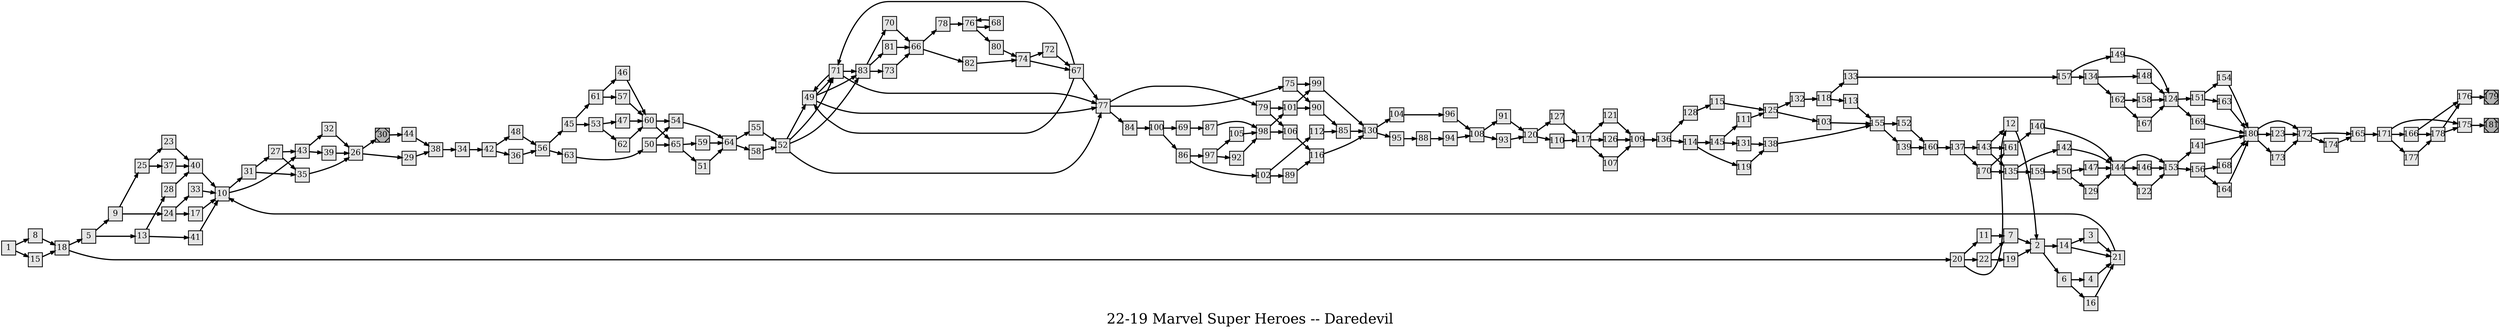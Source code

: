 digraph g{
  graph [ label="22-19 Marvel Super Heroes -- Daredevil" rankdir=LR, ordering=out, fontsize=36, nodesep="0.35", ranksep="0.45"];
  node  [shape=rect, penwidth=2, fontsize=20, style=filled, fillcolor=grey90, margin="0,0", labelfloat=true, regular=true, fixedsize=true];
  edge  [labelfloat=true, penwidth=3, fontsize=12];
  1 -> 8;
  1 -> 15;
  2 -> 14;
  2 -> 6;
  3 -> 21;
  4 -> 21;
  5 -> 9;
  5 -> 13;
  6 -> 4;
  6 -> 16;
  7 -> 2;
  8 -> 18;
  9 -> 25;
  9 -> 24;
  10 -> 31;
  10 -> 43;
  11 -> 7;
  12 -> 2;
  13 -> 28;
  13 -> 41;
  14 -> 3;
  14 -> 21;
  15 -> 18;
  16 -> 21;
  17 -> 10;
  18 -> 5;
  18 -> 20;
  19 -> 2;
  20 -> 11;
  20 -> 22;
  20 -> 12;
  21 -> 10;
  22 -> 7;
  22 -> 19;
  23 -> 40;
  24 -> 33;
  24 -> 17;
  25 -> 23;
  25 -> 37;
  26 -> 30;
  26 -> 29;
  27 -> 43;
  27 -> 35;
  28 -> 40;
  29 -> 38;
  30 -> 44;
  30	[ xlabel="E", shape=Msquare, fontsize=20, fillcolor=grey70, xlabel="" ];
  31 -> 27;
  31 -> 35;
  32 -> 26;
  33 -> 10;
  34 -> 42;
  35 -> 26;
  36 -> 56;
  37 -> 40;
  38 -> 34;
  39 -> 26;
  40 -> 10;
  41 -> 10;
  42 -> 48;
  42 -> 36;
  43 -> 32;
  43 -> 39;
  44 -> 38;
  45 -> 61;
  45 -> 53;
  46 -> 60;
  47 -> 60;
  48 -> 56;
  49 -> 71;
  49 -> 83;
  49 -> 77;
  50 -> 54;
  50 -> 65;
  51 -> 64;
  52 -> 49;
  52 -> 71;
  52 -> 83;
  52 -> 77;
  53 -> 47;
  53 -> 62;
  54 -> 64;
  55 -> 52;
  56 -> 45;
  56 -> 63;
  57 -> 60;
  58 -> 52;
  59 -> 64;
  60 -> 54;
  60 -> 65;
  61 -> 46;
  61 -> 57;
  62 -> 60;
  63 -> 50;
  64 -> 55;
  64 -> 58;
  65 -> 59;
  65 -> 51;
  66 -> 78;
  66 -> 82;
  67 -> 49;
  67 -> 71;
  67 -> 77;
  68 -> 76;
  69 -> 87;
  70 -> 66;
  71 -> 49;
  71 -> 83;
  71 -> 77;
  72 -> 67;
  73 -> 66;
  74 -> 72;
  74 -> 67;
  75 -> 99;
  75 -> 90;
  76 -> 68;
  76 -> 80;
  77 -> 79;
  77 -> 75;
  77 -> 84;
  78 -> 76;
  79 -> 101;
  79 -> 106;
  80 -> 74;
  81 -> 66;
  82 -> 74;
  83 -> 70;
  83 -> 81;
  83 -> 73;
  84 -> 100;
  85 -> 130;
  86 -> 97;
  86 -> 102;
  87 -> 98;
  88 -> 94;
  89 -> 116;
  90 -> 85;
  91 -> 120;
  92 -> 98;
  93 -> 120;
  94 -> 108;
  95 -> 88;
  96 -> 108;
  97 -> 105;
  97 -> 92;
  98 -> 101;
  98 -> 106;
  99 -> 130;
  100 -> 69;
  100 -> 86;
  101 -> 99;
  101 -> 90;
  102 -> 112;
  102 -> 89;
  103 -> 155;
  104 -> 96;
  105 -> 98;
  106 -> 116;
  107 -> 109;
  108 -> 91;
  108 -> 93;
  109 -> 136;
  110 -> 117;
  111 -> 125;
  112 -> 85;
  113 -> 155;
  114 -> 145;
  114 -> 119;
  115 -> 125;
  116 -> 130;
  117 -> 121;
  117 -> 126;
  117 -> 107;
  118 -> 133;
  118 -> 113;
  119 -> 138;
  120 -> 127;
  120 -> 110;
  121 -> 109;
  122 -> 153;
  123 -> 172;
  124 -> 151;
  124 -> 169;
  125 -> 132;
  125 -> 103;
  126 -> 109;
  127 -> 117;
  128 -> 115;
  129 -> 144;
  130 -> 104;
  130 -> 95;
  131 -> 138;
  132 -> 118;
  133 -> 157;
  134 -> 148;
  134 -> 162;
  135 -> 142;
  135 -> 159;
  136 -> 128;
  136 -> 114;
  137 -> 143;
  137 -> 170;
  138 -> 155;
  139 -> 160;
  140 -> 144;
  141 -> 180;
  142 -> 144;
  143 -> 12;
  143 -> 161;
  143 -> 135;
  144 -> 153;
  144 -> 146;
  144 -> 122;
  145 -> 111;
  145 -> 131;
  146 -> 153;
  147 -> 144;
  148 -> 124;
  149 -> 124;
  150 -> 147;
  150 -> 129;
  151 -> 154;
  151 -> 163;
  152 -> 160;
  153 -> 141;
  153 -> 156;
  154 -> 180;
  155 -> 152;
  155 -> 139;
  156 -> 168;
  156 -> 164;
  157 -> 149;
  157 -> 134;
  158 -> 124;
  159 -> 150;
  160 -> 137;
  161 -> 140;
  162 -> 158;
  162 -> 167;
  163 -> 180;
  164 -> 180;
  165 -> 171;
  166 -> 176;
  166 -> 178;
  167 -> 124;
  168 -> 180;
  169 -> 180;
  170 -> 161;
  170 -> 135;
  171 -> 175;
  171 -> 166;
  171 -> 177;
  172 -> 165;
  172 -> 174;
  173 -> 172;
  174 -> 165;
  175 -> 181;
  176 -> 179;
  177 -> 178;
  178 -> 176;
  178 -> 175;
  179	[ xlabel="E", shape=Msquare, fontsize=20, fillcolor=grey70, xlabel="" ];
  180 -> 172;
  180 -> 123;
  180 -> 173;
  181	[ xlabel="E", shape=Msquare, fontsize=20, fillcolor=grey70, xlabel="" ];

}

